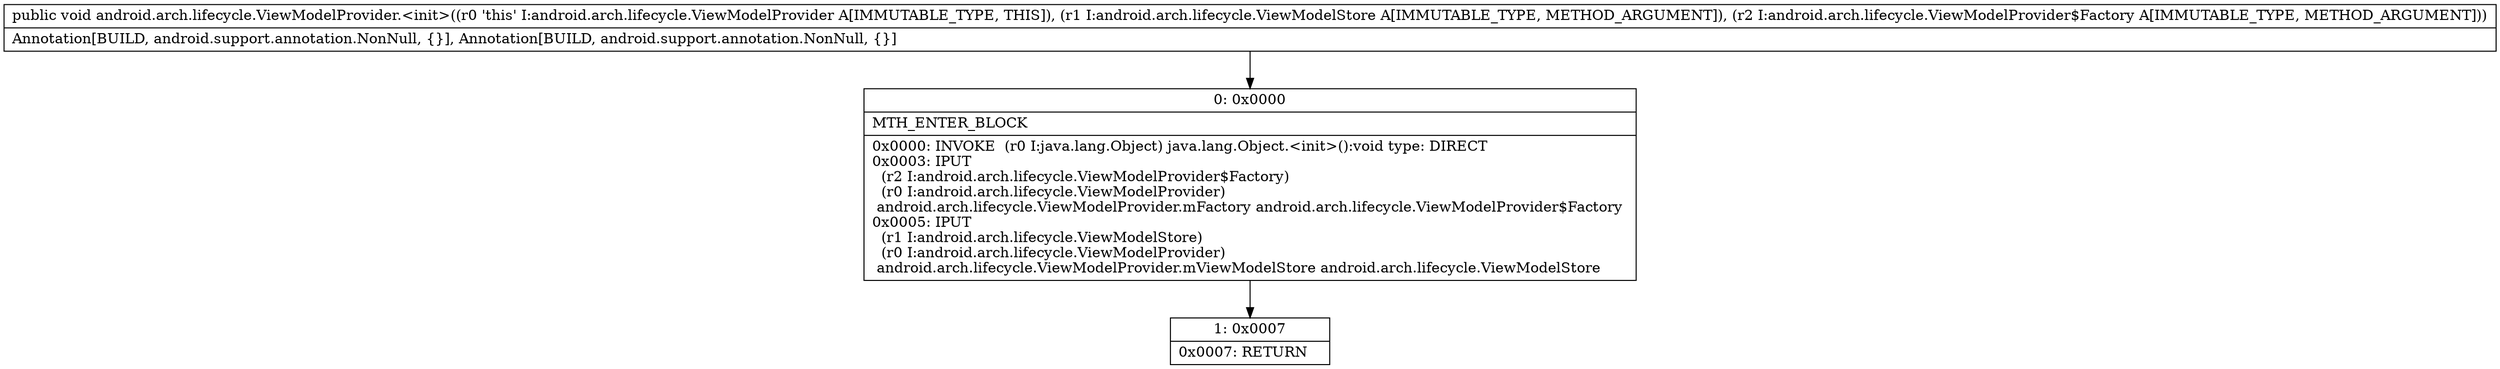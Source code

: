 digraph "CFG forandroid.arch.lifecycle.ViewModelProvider.\<init\>(Landroid\/arch\/lifecycle\/ViewModelStore;Landroid\/arch\/lifecycle\/ViewModelProvider$Factory;)V" {
Node_0 [shape=record,label="{0\:\ 0x0000|MTH_ENTER_BLOCK\l|0x0000: INVOKE  (r0 I:java.lang.Object) java.lang.Object.\<init\>():void type: DIRECT \l0x0003: IPUT  \l  (r2 I:android.arch.lifecycle.ViewModelProvider$Factory)\l  (r0 I:android.arch.lifecycle.ViewModelProvider)\l android.arch.lifecycle.ViewModelProvider.mFactory android.arch.lifecycle.ViewModelProvider$Factory \l0x0005: IPUT  \l  (r1 I:android.arch.lifecycle.ViewModelStore)\l  (r0 I:android.arch.lifecycle.ViewModelProvider)\l android.arch.lifecycle.ViewModelProvider.mViewModelStore android.arch.lifecycle.ViewModelStore \l}"];
Node_1 [shape=record,label="{1\:\ 0x0007|0x0007: RETURN   \l}"];
MethodNode[shape=record,label="{public void android.arch.lifecycle.ViewModelProvider.\<init\>((r0 'this' I:android.arch.lifecycle.ViewModelProvider A[IMMUTABLE_TYPE, THIS]), (r1 I:android.arch.lifecycle.ViewModelStore A[IMMUTABLE_TYPE, METHOD_ARGUMENT]), (r2 I:android.arch.lifecycle.ViewModelProvider$Factory A[IMMUTABLE_TYPE, METHOD_ARGUMENT]))  | Annotation[BUILD, android.support.annotation.NonNull, \{\}], Annotation[BUILD, android.support.annotation.NonNull, \{\}]\l}"];
MethodNode -> Node_0;
Node_0 -> Node_1;
}

